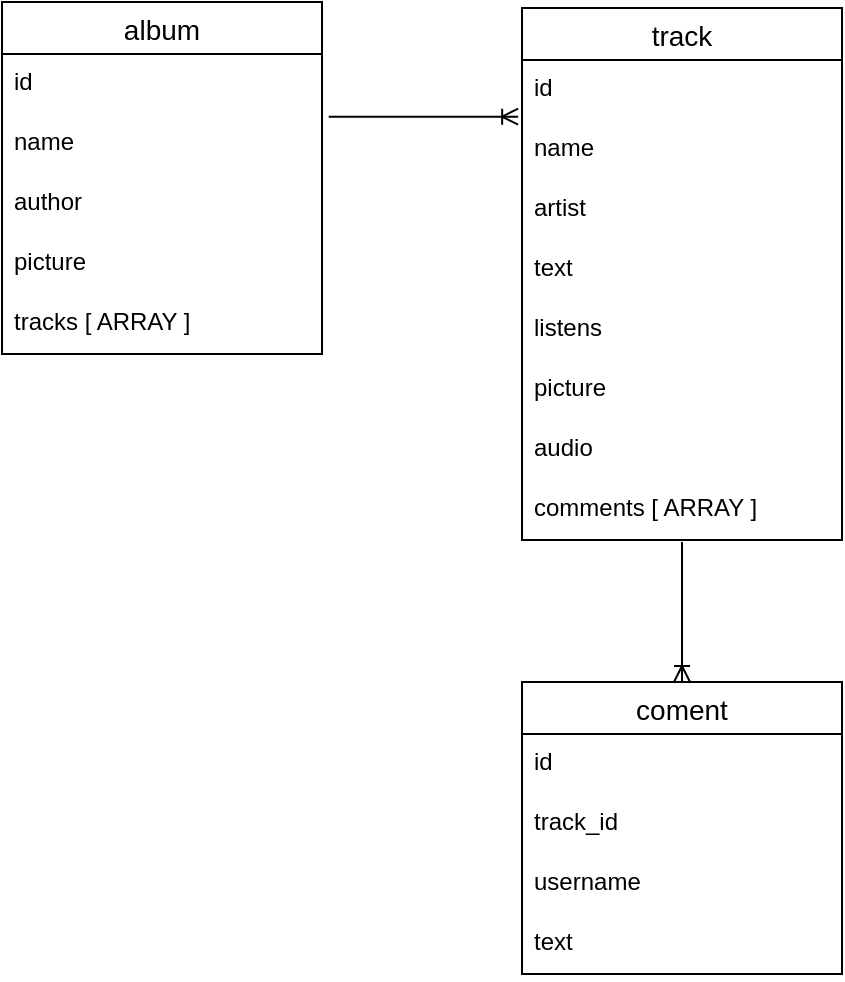 <mxfile version="21.4.0" type="device">
  <diagram id="hqXXDT9Obi46RGMqW2kV" name="Страница 1">
    <mxGraphModel dx="954" dy="623" grid="1" gridSize="10" guides="1" tooltips="1" connect="1" arrows="1" fold="1" page="1" pageScale="1" pageWidth="827" pageHeight="1169" math="0" shadow="0">
      <root>
        <mxCell id="0" />
        <mxCell id="1" parent="0" />
        <mxCell id="DBChQ0KMPdtwgUEF0_AG-1" value="album" style="swimlane;fontStyle=0;childLayout=stackLayout;horizontal=1;startSize=26;horizontalStack=0;resizeParent=1;resizeParentMax=0;resizeLast=0;collapsible=1;marginBottom=0;align=center;fontSize=14;" parent="1" vertex="1">
          <mxGeometry x="210" y="140" width="160" height="176" as="geometry" />
        </mxCell>
        <mxCell id="DBChQ0KMPdtwgUEF0_AG-2" value="id" style="text;strokeColor=none;fillColor=none;spacingLeft=4;spacingRight=4;overflow=hidden;rotatable=0;points=[[0,0.5],[1,0.5]];portConstraint=eastwest;fontSize=12;" parent="DBChQ0KMPdtwgUEF0_AG-1" vertex="1">
          <mxGeometry y="26" width="160" height="30" as="geometry" />
        </mxCell>
        <mxCell id="DBChQ0KMPdtwgUEF0_AG-3" value="name" style="text;strokeColor=none;fillColor=none;spacingLeft=4;spacingRight=4;overflow=hidden;rotatable=0;points=[[0,0.5],[1,0.5]];portConstraint=eastwest;fontSize=12;" parent="DBChQ0KMPdtwgUEF0_AG-1" vertex="1">
          <mxGeometry y="56" width="160" height="30" as="geometry" />
        </mxCell>
        <mxCell id="DBChQ0KMPdtwgUEF0_AG-4" value="author" style="text;strokeColor=none;fillColor=none;spacingLeft=4;spacingRight=4;overflow=hidden;rotatable=0;points=[[0,0.5],[1,0.5]];portConstraint=eastwest;fontSize=12;" parent="DBChQ0KMPdtwgUEF0_AG-1" vertex="1">
          <mxGeometry y="86" width="160" height="30" as="geometry" />
        </mxCell>
        <mxCell id="DBChQ0KMPdtwgUEF0_AG-34" value="picture" style="text;strokeColor=none;fillColor=none;spacingLeft=4;spacingRight=4;overflow=hidden;rotatable=0;points=[[0,0.5],[1,0.5]];portConstraint=eastwest;fontSize=12;" parent="DBChQ0KMPdtwgUEF0_AG-1" vertex="1">
          <mxGeometry y="116" width="160" height="30" as="geometry" />
        </mxCell>
        <mxCell id="DBChQ0KMPdtwgUEF0_AG-30" value="tracks [ ARRAY ]" style="text;strokeColor=none;fillColor=none;spacingLeft=4;spacingRight=4;overflow=hidden;rotatable=0;points=[[0,0.5],[1,0.5]];portConstraint=eastwest;fontSize=12;" parent="DBChQ0KMPdtwgUEF0_AG-1" vertex="1">
          <mxGeometry y="146" width="160" height="30" as="geometry" />
        </mxCell>
        <mxCell id="DBChQ0KMPdtwgUEF0_AG-5" value="track" style="swimlane;fontStyle=0;childLayout=stackLayout;horizontal=1;startSize=26;horizontalStack=0;resizeParent=1;resizeParentMax=0;resizeLast=0;collapsible=1;marginBottom=0;align=center;fontSize=14;" parent="1" vertex="1">
          <mxGeometry x="470" y="143" width="160" height="266" as="geometry" />
        </mxCell>
        <mxCell id="DBChQ0KMPdtwgUEF0_AG-6" value="id" style="text;strokeColor=none;fillColor=none;spacingLeft=4;spacingRight=4;overflow=hidden;rotatable=0;points=[[0,0.5],[1,0.5]];portConstraint=eastwest;fontSize=12;" parent="DBChQ0KMPdtwgUEF0_AG-5" vertex="1">
          <mxGeometry y="26" width="160" height="30" as="geometry" />
        </mxCell>
        <mxCell id="DBChQ0KMPdtwgUEF0_AG-7" value="name" style="text;strokeColor=none;fillColor=none;spacingLeft=4;spacingRight=4;overflow=hidden;rotatable=0;points=[[0,0.5],[1,0.5]];portConstraint=eastwest;fontSize=12;" parent="DBChQ0KMPdtwgUEF0_AG-5" vertex="1">
          <mxGeometry y="56" width="160" height="30" as="geometry" />
        </mxCell>
        <mxCell id="DBChQ0KMPdtwgUEF0_AG-8" value="artist&#xa;" style="text;strokeColor=none;fillColor=none;spacingLeft=4;spacingRight=4;overflow=hidden;rotatable=0;points=[[0,0.5],[1,0.5]];portConstraint=eastwest;fontSize=12;" parent="DBChQ0KMPdtwgUEF0_AG-5" vertex="1">
          <mxGeometry y="86" width="160" height="30" as="geometry" />
        </mxCell>
        <mxCell id="DBChQ0KMPdtwgUEF0_AG-9" value="text" style="text;strokeColor=none;fillColor=none;spacingLeft=4;spacingRight=4;overflow=hidden;rotatable=0;points=[[0,0.5],[1,0.5]];portConstraint=eastwest;fontSize=12;" parent="DBChQ0KMPdtwgUEF0_AG-5" vertex="1">
          <mxGeometry y="116" width="160" height="30" as="geometry" />
        </mxCell>
        <mxCell id="DBChQ0KMPdtwgUEF0_AG-10" value="listens" style="text;strokeColor=none;fillColor=none;spacingLeft=4;spacingRight=4;overflow=hidden;rotatable=0;points=[[0,0.5],[1,0.5]];portConstraint=eastwest;fontSize=12;" parent="DBChQ0KMPdtwgUEF0_AG-5" vertex="1">
          <mxGeometry y="146" width="160" height="30" as="geometry" />
        </mxCell>
        <mxCell id="DBChQ0KMPdtwgUEF0_AG-11" value="picture" style="text;strokeColor=none;fillColor=none;spacingLeft=4;spacingRight=4;overflow=hidden;rotatable=0;points=[[0,0.5],[1,0.5]];portConstraint=eastwest;fontSize=12;" parent="DBChQ0KMPdtwgUEF0_AG-5" vertex="1">
          <mxGeometry y="176" width="160" height="30" as="geometry" />
        </mxCell>
        <mxCell id="DBChQ0KMPdtwgUEF0_AG-35" value="audio" style="text;strokeColor=none;fillColor=none;spacingLeft=4;spacingRight=4;overflow=hidden;rotatable=0;points=[[0,0.5],[1,0.5]];portConstraint=eastwest;fontSize=12;" parent="DBChQ0KMPdtwgUEF0_AG-5" vertex="1">
          <mxGeometry y="206" width="160" height="30" as="geometry" />
        </mxCell>
        <mxCell id="DBChQ0KMPdtwgUEF0_AG-33" value="comments [ ARRAY ]" style="text;strokeColor=none;fillColor=none;spacingLeft=4;spacingRight=4;overflow=hidden;rotatable=0;points=[[0,0.5],[1,0.5]];portConstraint=eastwest;fontSize=12;" parent="DBChQ0KMPdtwgUEF0_AG-5" vertex="1">
          <mxGeometry y="236" width="160" height="30" as="geometry" />
        </mxCell>
        <mxCell id="DBChQ0KMPdtwgUEF0_AG-25" value="coment" style="swimlane;fontStyle=0;childLayout=stackLayout;horizontal=1;startSize=26;horizontalStack=0;resizeParent=1;resizeParentMax=0;resizeLast=0;collapsible=1;marginBottom=0;align=center;fontSize=14;" parent="1" vertex="1">
          <mxGeometry x="470" y="480" width="160" height="146" as="geometry" />
        </mxCell>
        <mxCell id="DBChQ0KMPdtwgUEF0_AG-26" value="id" style="text;strokeColor=none;fillColor=none;spacingLeft=4;spacingRight=4;overflow=hidden;rotatable=0;points=[[0,0.5],[1,0.5]];portConstraint=eastwest;fontSize=12;" parent="DBChQ0KMPdtwgUEF0_AG-25" vertex="1">
          <mxGeometry y="26" width="160" height="30" as="geometry" />
        </mxCell>
        <mxCell id="DBChQ0KMPdtwgUEF0_AG-27" value="track_id&#xa;" style="text;strokeColor=none;fillColor=none;spacingLeft=4;spacingRight=4;overflow=hidden;rotatable=0;points=[[0,0.5],[1,0.5]];portConstraint=eastwest;fontSize=12;" parent="DBChQ0KMPdtwgUEF0_AG-25" vertex="1">
          <mxGeometry y="56" width="160" height="30" as="geometry" />
        </mxCell>
        <mxCell id="DBChQ0KMPdtwgUEF0_AG-28" value="username" style="text;strokeColor=none;fillColor=none;spacingLeft=4;spacingRight=4;overflow=hidden;rotatable=0;points=[[0,0.5],[1,0.5]];portConstraint=eastwest;fontSize=12;" parent="DBChQ0KMPdtwgUEF0_AG-25" vertex="1">
          <mxGeometry y="86" width="160" height="30" as="geometry" />
        </mxCell>
        <mxCell id="DBChQ0KMPdtwgUEF0_AG-29" value="text" style="text;strokeColor=none;fillColor=none;spacingLeft=4;spacingRight=4;overflow=hidden;rotatable=0;points=[[0,0.5],[1,0.5]];portConstraint=eastwest;fontSize=12;" parent="DBChQ0KMPdtwgUEF0_AG-25" vertex="1">
          <mxGeometry y="116" width="160" height="30" as="geometry" />
        </mxCell>
        <mxCell id="DBChQ0KMPdtwgUEF0_AG-31" value="" style="edgeStyle=entityRelationEdgeStyle;fontSize=12;html=1;endArrow=ERoneToMany;exitX=1.021;exitY=0.044;exitDx=0;exitDy=0;exitPerimeter=0;entryX=-0.012;entryY=0.944;entryDx=0;entryDy=0;entryPerimeter=0;" parent="1" source="DBChQ0KMPdtwgUEF0_AG-3" target="DBChQ0KMPdtwgUEF0_AG-6" edge="1">
          <mxGeometry width="100" height="100" relative="1" as="geometry">
            <mxPoint x="310" y="440" as="sourcePoint" />
            <mxPoint x="410" y="340" as="targetPoint" />
          </mxGeometry>
        </mxCell>
        <mxCell id="DBChQ0KMPdtwgUEF0_AG-32" value="" style="fontSize=12;html=1;endArrow=ERoneToMany;entryX=0.5;entryY=0;entryDx=0;entryDy=0;" parent="1" target="DBChQ0KMPdtwgUEF0_AG-25" edge="1">
          <mxGeometry width="100" height="100" relative="1" as="geometry">
            <mxPoint x="550" y="410" as="sourcePoint" />
            <mxPoint x="410" y="420" as="targetPoint" />
          </mxGeometry>
        </mxCell>
      </root>
    </mxGraphModel>
  </diagram>
</mxfile>
